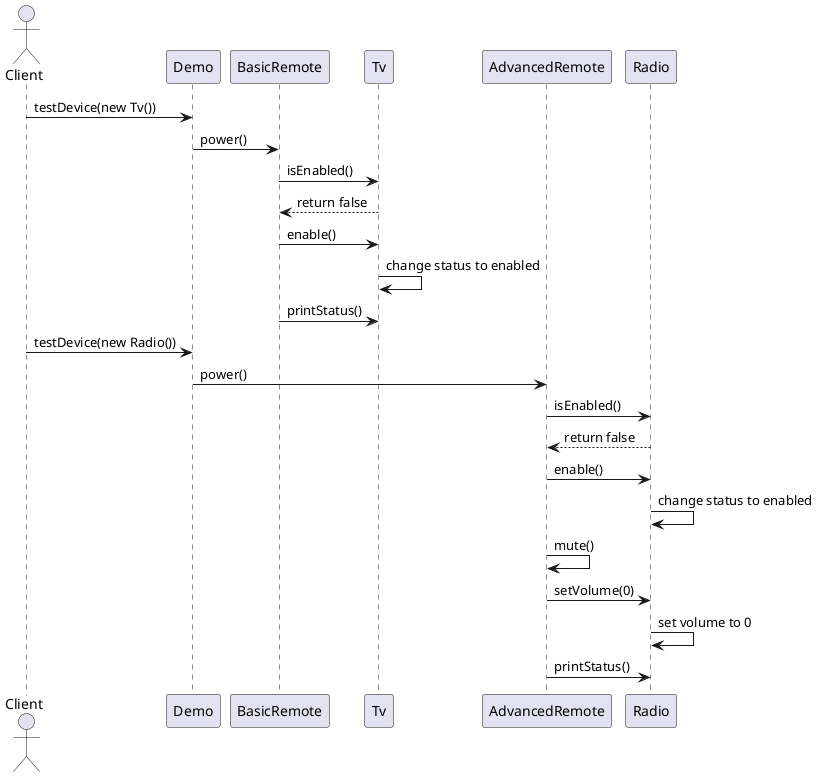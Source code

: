 @startuml
actor Client

Client -> Demo : testDevice(new Tv())
Demo -> BasicRemote : power()
BasicRemote -> Tv : isEnabled()
Tv --> BasicRemote : return false
BasicRemote -> Tv : enable()
Tv -> Tv : change status to enabled
BasicRemote -> Tv : printStatus()

Client -> Demo : testDevice(new Radio())
Demo -> AdvancedRemote : power()
AdvancedRemote -> Radio : isEnabled()
Radio --> AdvancedRemote : return false
AdvancedRemote -> Radio : enable()
Radio -> Radio : change status to enabled
AdvancedRemote -> AdvancedRemote : mute()
AdvancedRemote -> Radio : setVolume(0)
Radio -> Radio : set volume to 0
AdvancedRemote -> Radio : printStatus()
@enduml
